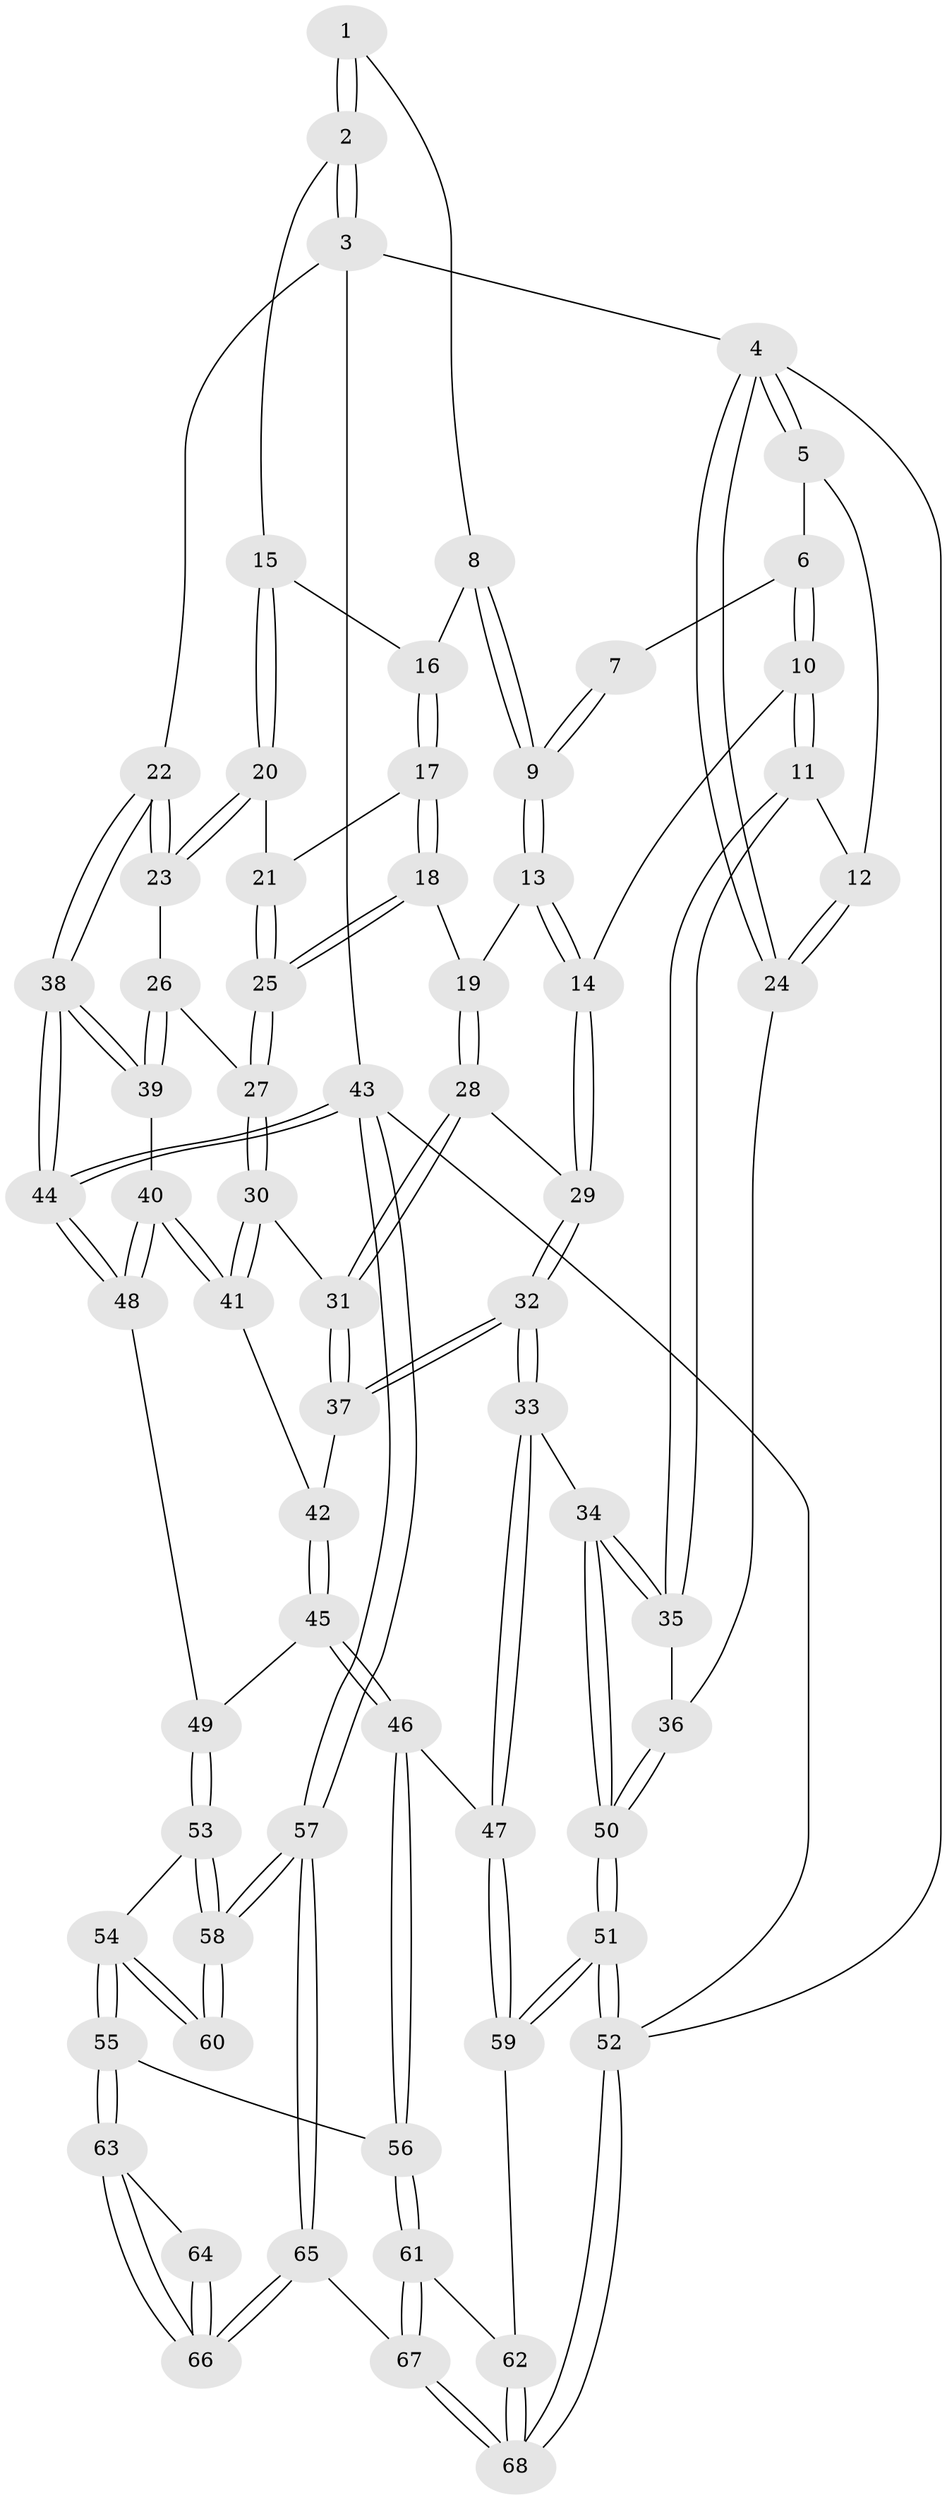 // Generated by graph-tools (version 1.1) at 2025/38/03/09/25 02:38:43]
// undirected, 68 vertices, 167 edges
graph export_dot {
graph [start="1"]
  node [color=gray90,style=filled];
  1 [pos="+0.9067235148247145+0"];
  2 [pos="+1+0"];
  3 [pos="+1+0"];
  4 [pos="+0+0"];
  5 [pos="+0.13533819018721918+0"];
  6 [pos="+0.36660613471664605+0"];
  7 [pos="+0.3698241346426601+0"];
  8 [pos="+0.6418689358353307+0.15691140749256138"];
  9 [pos="+0.6234023983191502+0.1555472633394239"];
  10 [pos="+0.34083212812447056+0.2880803938578684"];
  11 [pos="+0.3102221656926264+0.306312931044931"];
  12 [pos="+0.13222158118003233+0.24747930140330107"];
  13 [pos="+0.5729075326293803+0.25094063172105985"];
  14 [pos="+0.43038722263574347+0.3268401678070059"];
  15 [pos="+0.9121343359210973+0.07317691741107414"];
  16 [pos="+0.7070958089000668+0.17874793146077117"];
  17 [pos="+0.7567262978489313+0.2770493845028994"];
  18 [pos="+0.710314880885573+0.34808907309075887"];
  19 [pos="+0.6399790769102273+0.3617788196176288"];
  20 [pos="+0.8767267095594891+0.2981687106961348"];
  21 [pos="+0.8291430561683738+0.29974059481748655"];
  22 [pos="+1+0.368739139595598"];
  23 [pos="+0.9805213420802031+0.3842026443513274"];
  24 [pos="+0+0.3878361014548524"];
  25 [pos="+0.7732526267841479+0.46099839510794643"];
  26 [pos="+0.9723433786279181+0.3918237542766858"];
  27 [pos="+0.7742364344377937+0.4655929094126697"];
  28 [pos="+0.6111167179225894+0.4217719002535767"];
  29 [pos="+0.4417493315800417+0.34908733771465345"];
  30 [pos="+0.7680151718554699+0.4799920078818557"];
  31 [pos="+0.6128233296130065+0.4337427656186948"];
  32 [pos="+0.46761997555086265+0.5791085104938807"];
  33 [pos="+0.42295375109366407+0.6665635425570032"];
  34 [pos="+0.40453100901817374+0.6615031392108149"];
  35 [pos="+0.25473098876596073+0.4188324495552277"];
  36 [pos="+0+0.5392877455701451"];
  37 [pos="+0.5817520248684782+0.5076996490313934"];
  38 [pos="+1+0.6682731156797849"];
  39 [pos="+0.885622130419246+0.59091979481898"];
  40 [pos="+0.8091870712277539+0.6196033145338777"];
  41 [pos="+0.7689002026967678+0.5789915055184811"];
  42 [pos="+0.737101209296917+0.5812454221875976"];
  43 [pos="+1+1"];
  44 [pos="+1+0.7784574836831422"];
  45 [pos="+0.5430750129221872+0.6946405369004386"];
  46 [pos="+0.47371646488752983+0.717397105028145"];
  47 [pos="+0.4295577963581561+0.6762745377034508"];
  48 [pos="+0.8096503026190218+0.6905061937129644"];
  49 [pos="+0.80108560003176+0.7193140621350448"];
  50 [pos="+0+0.7201105318634594"];
  51 [pos="+0+1"];
  52 [pos="+0+1"];
  53 [pos="+0.7975861699847568+0.7781708907296551"];
  54 [pos="+0.6758415915419754+0.8259497753221878"];
  55 [pos="+0.5701400061978608+0.8349635214377399"];
  56 [pos="+0.5120661292096012+0.8056986073888266"];
  57 [pos="+1+1"];
  58 [pos="+0.9779378192039682+1"];
  59 [pos="+0.2690480185398775+0.9114149552470087"];
  60 [pos="+0.7273032318362526+0.9335846278170769"];
  61 [pos="+0.46002783905928063+0.910735015473684"];
  62 [pos="+0.38220820373047226+0.9281078198121538"];
  63 [pos="+0.6163032033804541+0.9348277549992603"];
  64 [pos="+0.7148030070423652+0.9377599341262197"];
  65 [pos="+0.6414846960238504+1"];
  66 [pos="+0.635014134456235+1"];
  67 [pos="+0.4793169850912801+1"];
  68 [pos="+0.13194400637507187+1"];
  1 -- 2;
  1 -- 2;
  1 -- 8;
  2 -- 3;
  2 -- 3;
  2 -- 15;
  3 -- 4;
  3 -- 22;
  3 -- 43;
  4 -- 5;
  4 -- 5;
  4 -- 24;
  4 -- 24;
  4 -- 52;
  5 -- 6;
  5 -- 12;
  6 -- 7;
  6 -- 10;
  6 -- 10;
  7 -- 9;
  7 -- 9;
  8 -- 9;
  8 -- 9;
  8 -- 16;
  9 -- 13;
  9 -- 13;
  10 -- 11;
  10 -- 11;
  10 -- 14;
  11 -- 12;
  11 -- 35;
  11 -- 35;
  12 -- 24;
  12 -- 24;
  13 -- 14;
  13 -- 14;
  13 -- 19;
  14 -- 29;
  14 -- 29;
  15 -- 16;
  15 -- 20;
  15 -- 20;
  16 -- 17;
  16 -- 17;
  17 -- 18;
  17 -- 18;
  17 -- 21;
  18 -- 19;
  18 -- 25;
  18 -- 25;
  19 -- 28;
  19 -- 28;
  20 -- 21;
  20 -- 23;
  20 -- 23;
  21 -- 25;
  21 -- 25;
  22 -- 23;
  22 -- 23;
  22 -- 38;
  22 -- 38;
  23 -- 26;
  24 -- 36;
  25 -- 27;
  25 -- 27;
  26 -- 27;
  26 -- 39;
  26 -- 39;
  27 -- 30;
  27 -- 30;
  28 -- 29;
  28 -- 31;
  28 -- 31;
  29 -- 32;
  29 -- 32;
  30 -- 31;
  30 -- 41;
  30 -- 41;
  31 -- 37;
  31 -- 37;
  32 -- 33;
  32 -- 33;
  32 -- 37;
  32 -- 37;
  33 -- 34;
  33 -- 47;
  33 -- 47;
  34 -- 35;
  34 -- 35;
  34 -- 50;
  34 -- 50;
  35 -- 36;
  36 -- 50;
  36 -- 50;
  37 -- 42;
  38 -- 39;
  38 -- 39;
  38 -- 44;
  38 -- 44;
  39 -- 40;
  40 -- 41;
  40 -- 41;
  40 -- 48;
  40 -- 48;
  41 -- 42;
  42 -- 45;
  42 -- 45;
  43 -- 44;
  43 -- 44;
  43 -- 57;
  43 -- 57;
  43 -- 52;
  44 -- 48;
  44 -- 48;
  45 -- 46;
  45 -- 46;
  45 -- 49;
  46 -- 47;
  46 -- 56;
  46 -- 56;
  47 -- 59;
  47 -- 59;
  48 -- 49;
  49 -- 53;
  49 -- 53;
  50 -- 51;
  50 -- 51;
  51 -- 52;
  51 -- 52;
  51 -- 59;
  51 -- 59;
  52 -- 68;
  52 -- 68;
  53 -- 54;
  53 -- 58;
  53 -- 58;
  54 -- 55;
  54 -- 55;
  54 -- 60;
  54 -- 60;
  55 -- 56;
  55 -- 63;
  55 -- 63;
  56 -- 61;
  56 -- 61;
  57 -- 58;
  57 -- 58;
  57 -- 65;
  57 -- 65;
  58 -- 60;
  58 -- 60;
  59 -- 62;
  61 -- 62;
  61 -- 67;
  61 -- 67;
  62 -- 68;
  62 -- 68;
  63 -- 64;
  63 -- 66;
  63 -- 66;
  64 -- 66;
  64 -- 66;
  65 -- 66;
  65 -- 66;
  65 -- 67;
  67 -- 68;
  67 -- 68;
}
